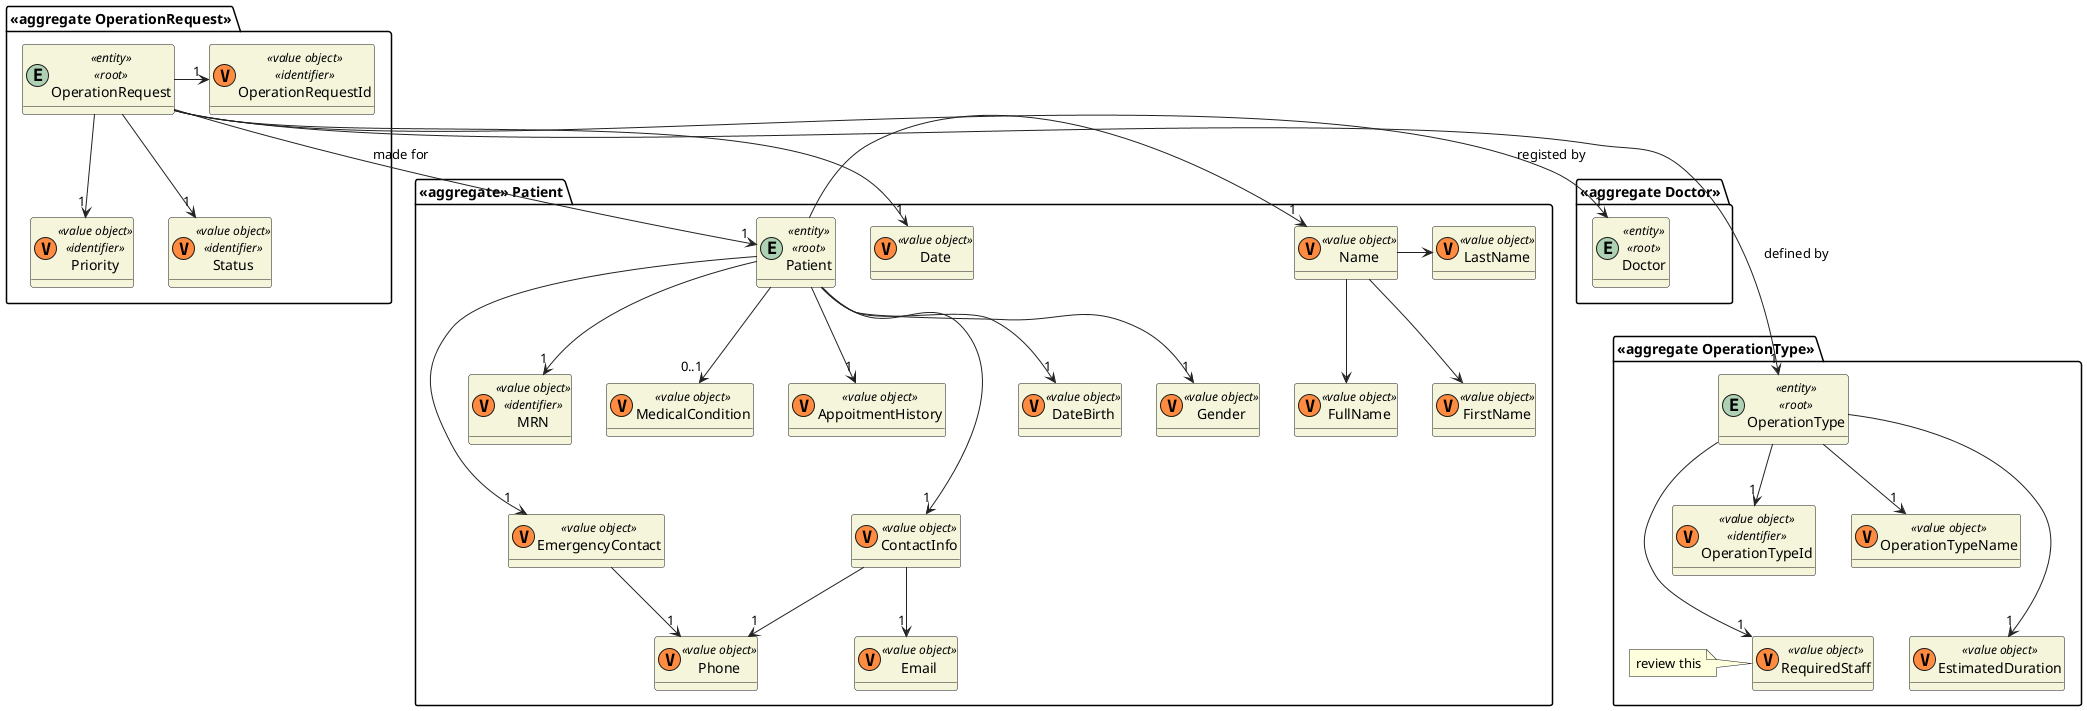 @startuml
skinparam classAttributeIconSize 0
hide empty attributes
skinparam classBackgroundColor beige
skinparam ArrowColor #222222


package "<<aggregate>> Patient" {
    entity Patient <<entity>> <<root>> {}
    class DateBirth <<(V,#FF8B40)value object>> {}
    class Gender <<(V,#FF8B40)value object>> {}

    class EmergencyContact <<(V,#FF8B40)value object>> {}
    class MRN <<(V,#FF8B40)value object>> <<identifier>> {}
    class MedicalCondition <<(V,#FF8B40)value object>> {}
    class AppoitmentHistory <<(V,#FF8B40)value object>> {}

    class Name <<(V,#FF8B40)value object>> {}
    class FirstName <<(V,#FF8B40)value object>> {}
    class LastName <<(V,#FF8B40)value object>> {}
    class FullName <<(V,#FF8B40)value object>> {}
    class ContactInfo <<(V,#FF8B40)value object>> {}
    class Phone <<(V,#FF8B40)value object>> {}
    class Email <<(V,#FF8B40)value object>> {}
    class Date <<(V,#FF8B40)value object>> {}
}

package "<<aggregate Doctor>>" {
    entity Doctor <<entity>><<root>>{}
}


package "<<aggregate OperationRequest>>"{
    entity OperationRequest <<entity>> <<root>> {}
    class OperationRequestId <<(V,#FF8B40)value object>> <<identifier>> {}
    class Priority <<(V,#FF8B40)value object>> <<identifier>> {}
    class Status <<(V,#FF8B40)value object>> <<identifier>> {}
}

package "<<aggregate OperationType>>"{
    entity OperationType <<entity>> <<root>> {}
    class OperationTypeId <<(V,#FF8B40)value object>> <<identifier>> {}
    class OperationTypeName <<(V,#FF8B40)value object>>  {}
    class RequiredStaff <<(V,#FF8B40)value object>>  {}
    note left: review this
    class EstimatedDuration <<(V,#FF8B40)value object>>  {}
}


Name --> FirstName
Name -> LastName
Name --> FullName

OperationType --> "1" OperationTypeId
OperationType --> "1" OperationTypeName
OperationType ---> "1" RequiredStaff
OperationType ---> "1" EstimatedDuration

OperationRequest -> "1" OperationRequestId
OperationRequest --> "1" Priority
OperationRequest --> "1" Patient : made for
OperationRequest --> "1" Doctor : registed by
OperationRequest ---> "1" OperationType : defined by
OperationRequest --> "1" Date
OperationRequest --> "1" Status

Patient -> "1" Name
Patient --> "1" DateBirth
Patient --> "1" Gender
Patient ---> "1" ContactInfo
Patient ---> "1" EmergencyContact
Patient --> "1" MRN
Patient --> "0..1" MedicalCondition
Patient --> "1" AppoitmentHistory
ContactInfo --> "1" Email
ContactInfo --> "1" Phone
EmergencyContact --> "1" Phone

@enduml